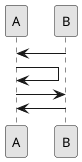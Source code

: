 @startuml

skinparam defaultFontName "Avenir"
skinparam defaultFontSize 13
skinparam backgroundColor transparent
skinparam monochrome true
'skinparam shadowing false

A <- B
A -> A
A -> B
B -> A
@enduml
